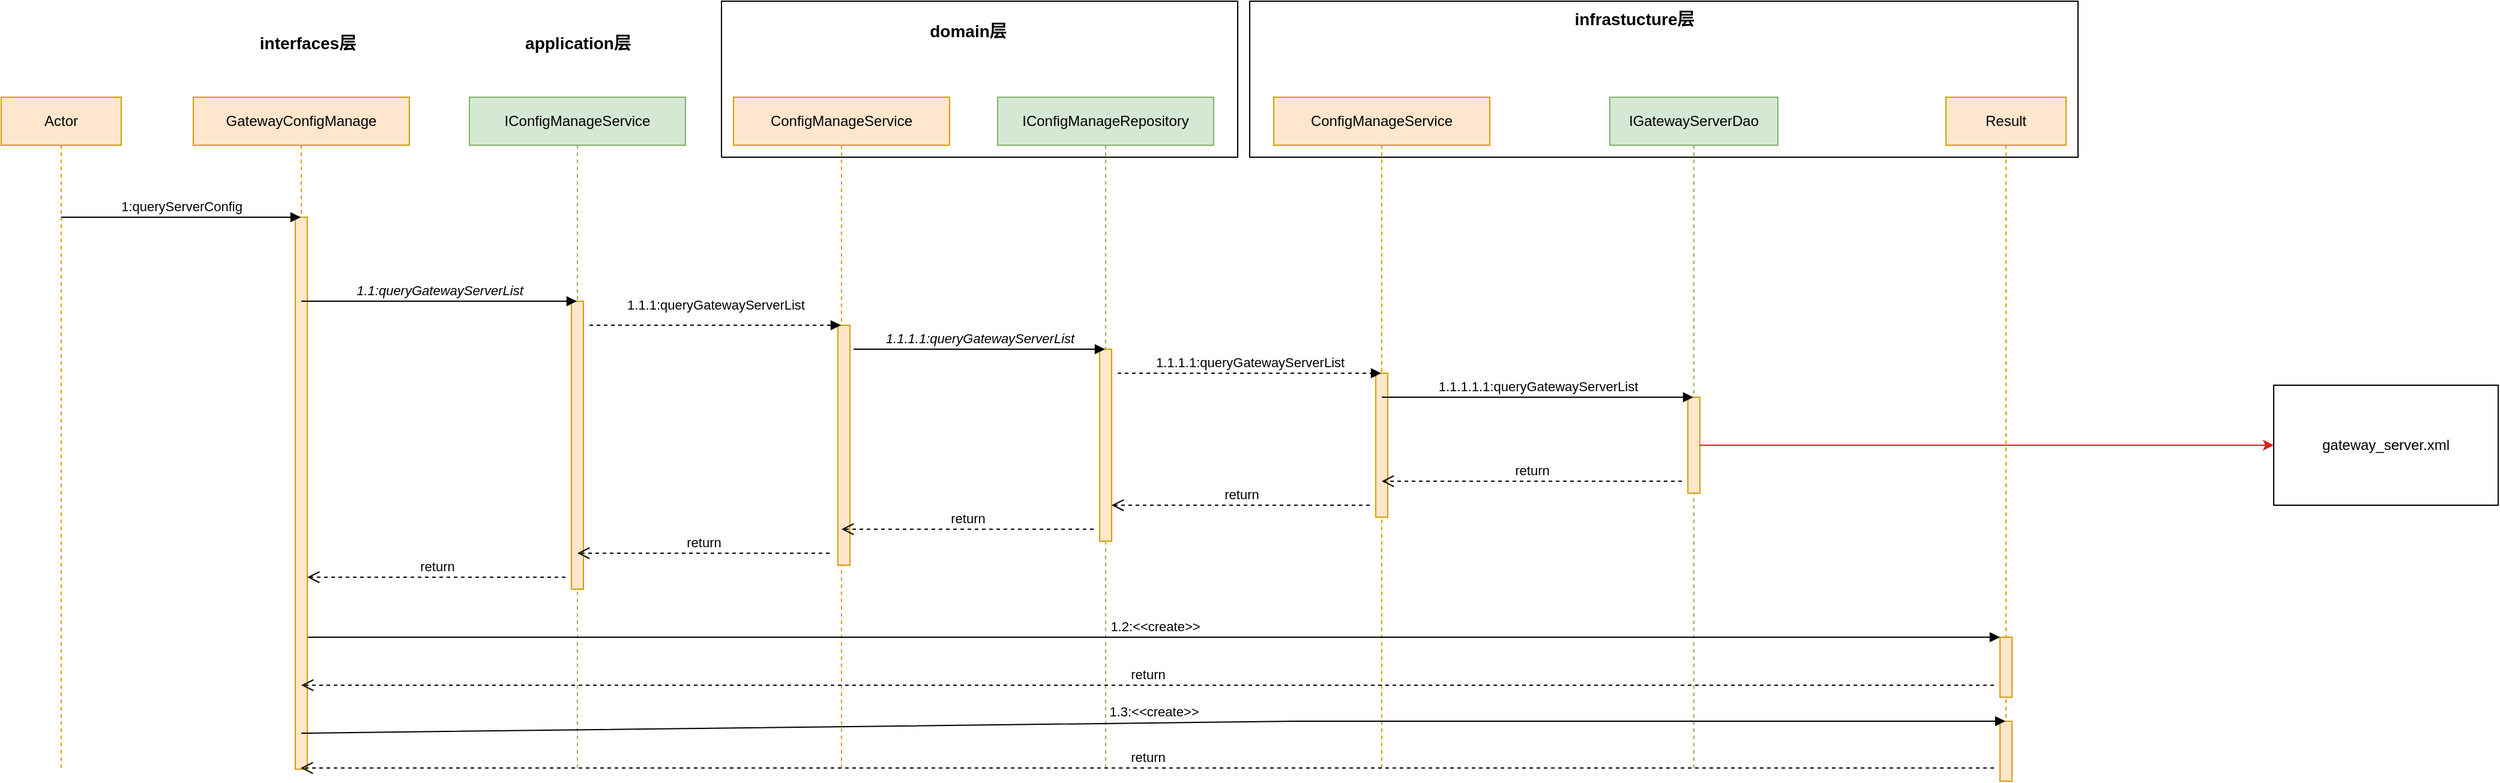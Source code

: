 <mxfile version="24.5.3" type="github">
  <diagram name="第 1 页" id="1k0JbF9F-PYw_30NlD3D">
    <mxGraphModel dx="1434" dy="746" grid="1" gridSize="10" guides="1" tooltips="1" connect="1" arrows="1" fold="1" page="1" pageScale="1" pageWidth="827" pageHeight="1169" math="0" shadow="0">
      <root>
        <mxCell id="0" />
        <mxCell id="1" parent="0" />
        <mxCell id="-76frbuEmS1Os8TAQSA2-15" value="" style="whiteSpace=wrap;html=1;" vertex="1" parent="1">
          <mxGeometry x="1160" y="150" width="690" height="130" as="geometry" />
        </mxCell>
        <mxCell id="-76frbuEmS1Os8TAQSA2-14" value="" style="whiteSpace=wrap;html=1;" vertex="1" parent="1">
          <mxGeometry x="720" y="150" width="430" height="130" as="geometry" />
        </mxCell>
        <mxCell id="-76frbuEmS1Os8TAQSA2-2" value="Actor" style="shape=umlLifeline;perimeter=lifelinePerimeter;whiteSpace=wrap;html=1;container=1;dropTarget=0;collapsible=0;recursiveResize=0;outlineConnect=0;portConstraint=eastwest;newEdgeStyle={&quot;curved&quot;:0,&quot;rounded&quot;:0};fillColor=#ffe6cc;strokeColor=#d79b00;" vertex="1" parent="1">
          <mxGeometry x="120" y="230" width="100" height="560" as="geometry" />
        </mxCell>
        <mxCell id="-76frbuEmS1Os8TAQSA2-3" value="GatewayConfigManage" style="shape=umlLifeline;perimeter=lifelinePerimeter;whiteSpace=wrap;html=1;container=1;dropTarget=0;collapsible=0;recursiveResize=0;outlineConnect=0;portConstraint=eastwest;newEdgeStyle={&quot;curved&quot;:0,&quot;rounded&quot;:0};fillColor=#ffe6cc;strokeColor=#d79b00;" vertex="1" parent="1">
          <mxGeometry x="280" y="230" width="180" height="560" as="geometry" />
        </mxCell>
        <mxCell id="-76frbuEmS1Os8TAQSA2-16" value="" style="html=1;points=[[0,0,0,0,5],[0,1,0,0,-5],[1,0,0,0,5],[1,1,0,0,-5]];perimeter=orthogonalPerimeter;outlineConnect=0;targetShapes=umlLifeline;portConstraint=eastwest;newEdgeStyle={&quot;curved&quot;:0,&quot;rounded&quot;:0};fillColor=#ffe6cc;strokeColor=#d79b00;" vertex="1" parent="-76frbuEmS1Os8TAQSA2-3">
          <mxGeometry x="85" y="100" width="10" height="460" as="geometry" />
        </mxCell>
        <mxCell id="-76frbuEmS1Os8TAQSA2-4" value="IConfigManageService" style="shape=umlLifeline;perimeter=lifelinePerimeter;whiteSpace=wrap;html=1;container=1;dropTarget=0;collapsible=0;recursiveResize=0;outlineConnect=0;portConstraint=eastwest;newEdgeStyle={&quot;curved&quot;:0,&quot;rounded&quot;:0};fillColor=#d5e8d4;strokeColor=#82b366;" vertex="1" parent="1">
          <mxGeometry x="510" y="230" width="180" height="560" as="geometry" />
        </mxCell>
        <mxCell id="-76frbuEmS1Os8TAQSA2-19" value="" style="html=1;points=[[0,0,0,0,5],[0,1,0,0,-5],[1,0,0,0,5],[1,1,0,0,-5]];perimeter=orthogonalPerimeter;outlineConnect=0;targetShapes=umlLifeline;portConstraint=eastwest;newEdgeStyle={&quot;curved&quot;:0,&quot;rounded&quot;:0};fillColor=#ffe6cc;strokeColor=#d79b00;" vertex="1" parent="-76frbuEmS1Os8TAQSA2-4">
          <mxGeometry x="85" y="170" width="10" height="240" as="geometry" />
        </mxCell>
        <mxCell id="-76frbuEmS1Os8TAQSA2-5" value="ConfigManageService" style="shape=umlLifeline;perimeter=lifelinePerimeter;whiteSpace=wrap;html=1;container=1;dropTarget=0;collapsible=0;recursiveResize=0;outlineConnect=0;portConstraint=eastwest;newEdgeStyle={&quot;curved&quot;:0,&quot;rounded&quot;:0};fillColor=#ffe6cc;strokeColor=#d79b00;" vertex="1" parent="1">
          <mxGeometry x="730" y="230" width="180" height="560" as="geometry" />
        </mxCell>
        <mxCell id="-76frbuEmS1Os8TAQSA2-21" value="" style="html=1;points=[[0,0,0,0,5],[0,1,0,0,-5],[1,0,0,0,5],[1,1,0,0,-5]];perimeter=orthogonalPerimeter;outlineConnect=0;targetShapes=umlLifeline;portConstraint=eastwest;newEdgeStyle={&quot;curved&quot;:0,&quot;rounded&quot;:0};fillColor=#ffe6cc;strokeColor=#d79b00;" vertex="1" parent="-76frbuEmS1Os8TAQSA2-5">
          <mxGeometry x="87" y="190" width="10" height="200" as="geometry" />
        </mxCell>
        <mxCell id="-76frbuEmS1Os8TAQSA2-6" value="IConfigManageRepository" style="shape=umlLifeline;perimeter=lifelinePerimeter;whiteSpace=wrap;html=1;container=1;dropTarget=0;collapsible=0;recursiveResize=0;outlineConnect=0;portConstraint=eastwest;newEdgeStyle={&quot;curved&quot;:0,&quot;rounded&quot;:0};fillColor=#d5e8d4;strokeColor=#82b366;" vertex="1" parent="1">
          <mxGeometry x="950" y="230" width="180" height="560" as="geometry" />
        </mxCell>
        <mxCell id="-76frbuEmS1Os8TAQSA2-23" value="" style="html=1;points=[[0,0,0,0,5],[0,1,0,0,-5],[1,0,0,0,5],[1,1,0,0,-5]];perimeter=orthogonalPerimeter;outlineConnect=0;targetShapes=umlLifeline;portConstraint=eastwest;newEdgeStyle={&quot;curved&quot;:0,&quot;rounded&quot;:0};fillColor=#ffe6cc;strokeColor=#d79b00;" vertex="1" parent="-76frbuEmS1Os8TAQSA2-6">
          <mxGeometry x="85" y="210" width="10" height="160" as="geometry" />
        </mxCell>
        <mxCell id="-76frbuEmS1Os8TAQSA2-7" value="ConfigManageService" style="shape=umlLifeline;perimeter=lifelinePerimeter;whiteSpace=wrap;html=1;container=1;dropTarget=0;collapsible=0;recursiveResize=0;outlineConnect=0;portConstraint=eastwest;newEdgeStyle={&quot;curved&quot;:0,&quot;rounded&quot;:0};fillColor=#ffe6cc;strokeColor=#d79b00;" vertex="1" parent="1">
          <mxGeometry x="1180" y="230" width="180" height="560" as="geometry" />
        </mxCell>
        <mxCell id="-76frbuEmS1Os8TAQSA2-24" value="" style="html=1;points=[[0,0,0,0,5],[0,1,0,0,-5],[1,0,0,0,5],[1,1,0,0,-5]];perimeter=orthogonalPerimeter;outlineConnect=0;targetShapes=umlLifeline;portConstraint=eastwest;newEdgeStyle={&quot;curved&quot;:0,&quot;rounded&quot;:0};fillColor=#ffe6cc;strokeColor=#d79b00;" vertex="1" parent="-76frbuEmS1Os8TAQSA2-7">
          <mxGeometry x="85" y="230" width="10" height="120" as="geometry" />
        </mxCell>
        <mxCell id="-76frbuEmS1Os8TAQSA2-8" value="IGatewayServerDao" style="shape=umlLifeline;perimeter=lifelinePerimeter;whiteSpace=wrap;html=1;container=1;dropTarget=0;collapsible=0;recursiveResize=0;outlineConnect=0;portConstraint=eastwest;newEdgeStyle={&quot;curved&quot;:0,&quot;rounded&quot;:0};fillColor=#d5e8d4;strokeColor=#82b366;" vertex="1" parent="1">
          <mxGeometry x="1460" y="230" width="140" height="560" as="geometry" />
        </mxCell>
        <mxCell id="-76frbuEmS1Os8TAQSA2-25" value="" style="html=1;points=[[0,0,0,0,5],[0,1,0,0,-5],[1,0,0,0,5],[1,1,0,0,-5]];perimeter=orthogonalPerimeter;outlineConnect=0;targetShapes=umlLifeline;portConstraint=eastwest;newEdgeStyle={&quot;curved&quot;:0,&quot;rounded&quot;:0};fillColor=#ffe6cc;strokeColor=#d79b00;" vertex="1" parent="-76frbuEmS1Os8TAQSA2-8">
          <mxGeometry x="65" y="250" width="10" height="80" as="geometry" />
        </mxCell>
        <mxCell id="-76frbuEmS1Os8TAQSA2-9" value="Result" style="shape=umlLifeline;perimeter=lifelinePerimeter;whiteSpace=wrap;html=1;container=1;dropTarget=0;collapsible=0;recursiveResize=0;outlineConnect=0;portConstraint=eastwest;newEdgeStyle={&quot;curved&quot;:0,&quot;rounded&quot;:0};fillColor=#ffe6cc;strokeColor=#d79b00;" vertex="1" parent="1">
          <mxGeometry x="1740" y="230" width="100" height="560" as="geometry" />
        </mxCell>
        <mxCell id="-76frbuEmS1Os8TAQSA2-40" value="" style="html=1;points=[[0,0,0,0,5],[0,1,0,0,-5],[1,0,0,0,5],[1,1,0,0,-5]];perimeter=orthogonalPerimeter;outlineConnect=0;targetShapes=umlLifeline;portConstraint=eastwest;newEdgeStyle={&quot;curved&quot;:0,&quot;rounded&quot;:0};fillColor=#ffe6cc;strokeColor=#d79b00;" vertex="1" parent="-76frbuEmS1Os8TAQSA2-9">
          <mxGeometry x="45" y="520" width="10" height="50" as="geometry" />
        </mxCell>
        <mxCell id="-76frbuEmS1Os8TAQSA2-39" value="" style="html=1;points=[[0,0,0,0,5],[0,1,0,0,-5],[1,0,0,0,5],[1,1,0,0,-5]];perimeter=orthogonalPerimeter;outlineConnect=0;targetShapes=umlLifeline;portConstraint=eastwest;newEdgeStyle={&quot;curved&quot;:0,&quot;rounded&quot;:0};fillColor=#ffe6cc;strokeColor=#d79b00;" vertex="1" parent="-76frbuEmS1Os8TAQSA2-9">
          <mxGeometry x="45" y="450" width="10" height="50" as="geometry" />
        </mxCell>
        <mxCell id="-76frbuEmS1Os8TAQSA2-10" value="&lt;b&gt;&lt;font style=&quot;font-size: 14px;&quot;&gt;interfaces层&lt;/font&gt;&lt;/b&gt;" style="text;html=1;align=center;verticalAlign=middle;resizable=0;points=[];autosize=1;strokeColor=none;fillColor=none;" vertex="1" parent="1">
          <mxGeometry x="325" y="170" width="100" height="30" as="geometry" />
        </mxCell>
        <mxCell id="-76frbuEmS1Os8TAQSA2-11" value="&lt;b&gt;&lt;font style=&quot;font-size: 14px;&quot;&gt;application层&lt;/font&gt;&lt;/b&gt;" style="text;html=1;align=center;verticalAlign=middle;resizable=0;points=[];autosize=1;strokeColor=none;fillColor=none;" vertex="1" parent="1">
          <mxGeometry x="545" y="170" width="110" height="30" as="geometry" />
        </mxCell>
        <mxCell id="-76frbuEmS1Os8TAQSA2-12" value="&lt;b&gt;&lt;font style=&quot;font-size: 14px;&quot;&gt;domain层&lt;/font&gt;&lt;/b&gt;" style="text;html=1;align=center;verticalAlign=middle;resizable=0;points=[];autosize=1;strokeColor=none;fillColor=none;" vertex="1" parent="1">
          <mxGeometry x="880" y="160" width="90" height="30" as="geometry" />
        </mxCell>
        <mxCell id="-76frbuEmS1Os8TAQSA2-13" value="&lt;b&gt;&lt;font style=&quot;font-size: 14px;&quot;&gt;infrastucture层&lt;/font&gt;&lt;/b&gt;" style="text;html=1;align=center;verticalAlign=middle;resizable=0;points=[];autosize=1;strokeColor=none;fillColor=none;" vertex="1" parent="1">
          <mxGeometry x="1420" y="150" width="120" height="30" as="geometry" />
        </mxCell>
        <mxCell id="-76frbuEmS1Os8TAQSA2-18" value="1:queryServerConfig" style="html=1;verticalAlign=bottom;endArrow=block;curved=0;rounded=0;" edge="1" parent="1" target="-76frbuEmS1Os8TAQSA2-3">
          <mxGeometry width="80" relative="1" as="geometry">
            <mxPoint x="170" y="330" as="sourcePoint" />
            <mxPoint x="250" y="330" as="targetPoint" />
          </mxGeometry>
        </mxCell>
        <mxCell id="-76frbuEmS1Os8TAQSA2-20" value="&lt;i&gt;1.1:queryGatewayServerList&lt;/i&gt;" style="html=1;verticalAlign=bottom;endArrow=block;curved=0;rounded=0;" edge="1" parent="1" target="-76frbuEmS1Os8TAQSA2-4">
          <mxGeometry width="80" relative="1" as="geometry">
            <mxPoint x="370" y="400" as="sourcePoint" />
            <mxPoint x="450" y="400" as="targetPoint" />
          </mxGeometry>
        </mxCell>
        <mxCell id="-76frbuEmS1Os8TAQSA2-22" value="" style="html=1;verticalAlign=bottom;endArrow=block;curved=0;rounded=0;dashed=1;" edge="1" parent="1" target="-76frbuEmS1Os8TAQSA2-5">
          <mxGeometry width="80" relative="1" as="geometry">
            <mxPoint x="610" y="420" as="sourcePoint" />
            <mxPoint x="690" y="420" as="targetPoint" />
          </mxGeometry>
        </mxCell>
        <mxCell id="-76frbuEmS1Os8TAQSA2-26" value="&lt;i&gt;1.1.1.1:queryGatewayServerList&lt;/i&gt;" style="html=1;verticalAlign=bottom;endArrow=block;curved=0;rounded=0;" edge="1" parent="1" target="-76frbuEmS1Os8TAQSA2-6">
          <mxGeometry width="80" relative="1" as="geometry">
            <mxPoint x="830" y="440" as="sourcePoint" />
            <mxPoint x="910" y="440" as="targetPoint" />
          </mxGeometry>
        </mxCell>
        <mxCell id="-76frbuEmS1Os8TAQSA2-30" value="&lt;span style=&quot;font-size: 11px; background-color: rgb(255, 255, 255);&quot;&gt;1.1.1:queryGatewayServerList&lt;/span&gt;" style="text;html=1;align=center;verticalAlign=middle;resizable=0;points=[];autosize=1;strokeColor=none;fillColor=none;" vertex="1" parent="1">
          <mxGeometry x="630" y="388" width="170" height="30" as="geometry" />
        </mxCell>
        <mxCell id="-76frbuEmS1Os8TAQSA2-31" value="1.1.1.1:queryGatewayServerList" style="html=1;verticalAlign=bottom;endArrow=block;curved=0;rounded=0;dashed=1;" edge="1" parent="1" target="-76frbuEmS1Os8TAQSA2-7">
          <mxGeometry width="80" relative="1" as="geometry">
            <mxPoint x="1050" y="460" as="sourcePoint" />
            <mxPoint x="1130" y="460" as="targetPoint" />
          </mxGeometry>
        </mxCell>
        <mxCell id="-76frbuEmS1Os8TAQSA2-32" value="1.1.1.1.1:queryGatewayServerList" style="html=1;verticalAlign=bottom;endArrow=block;curved=0;rounded=0;" edge="1" parent="1" target="-76frbuEmS1Os8TAQSA2-8">
          <mxGeometry width="80" relative="1" as="geometry">
            <mxPoint x="1270" y="480" as="sourcePoint" />
            <mxPoint x="1350" y="480" as="targetPoint" />
          </mxGeometry>
        </mxCell>
        <mxCell id="-76frbuEmS1Os8TAQSA2-33" value="return" style="html=1;verticalAlign=bottom;endArrow=open;dashed=1;endSize=8;curved=0;rounded=0;" edge="1" parent="1" target="-76frbuEmS1Os8TAQSA2-7">
          <mxGeometry relative="1" as="geometry">
            <mxPoint x="1520" y="550" as="sourcePoint" />
            <mxPoint x="1440" y="550" as="targetPoint" />
          </mxGeometry>
        </mxCell>
        <mxCell id="-76frbuEmS1Os8TAQSA2-34" value="return" style="html=1;verticalAlign=bottom;endArrow=open;dashed=1;endSize=8;curved=0;rounded=0;" edge="1" parent="1" target="-76frbuEmS1Os8TAQSA2-23">
          <mxGeometry relative="1" as="geometry">
            <mxPoint x="1260" y="570" as="sourcePoint" />
            <mxPoint x="1050" y="570" as="targetPoint" />
          </mxGeometry>
        </mxCell>
        <mxCell id="-76frbuEmS1Os8TAQSA2-35" value="return" style="html=1;verticalAlign=bottom;endArrow=open;dashed=1;endSize=8;curved=0;rounded=0;" edge="1" parent="1" target="-76frbuEmS1Os8TAQSA2-5">
          <mxGeometry relative="1" as="geometry">
            <mxPoint x="1030" y="590" as="sourcePoint" />
            <mxPoint x="840" y="590" as="targetPoint" />
          </mxGeometry>
        </mxCell>
        <mxCell id="-76frbuEmS1Os8TAQSA2-36" value="return" style="html=1;verticalAlign=bottom;endArrow=open;dashed=1;endSize=8;curved=0;rounded=0;" edge="1" parent="1" target="-76frbuEmS1Os8TAQSA2-4">
          <mxGeometry relative="1" as="geometry">
            <mxPoint x="810" y="610" as="sourcePoint" />
            <mxPoint x="620" y="610" as="targetPoint" />
          </mxGeometry>
        </mxCell>
        <mxCell id="-76frbuEmS1Os8TAQSA2-37" value="return" style="html=1;verticalAlign=bottom;endArrow=open;dashed=1;endSize=8;curved=0;rounded=0;" edge="1" parent="1" target="-76frbuEmS1Os8TAQSA2-16">
          <mxGeometry relative="1" as="geometry">
            <mxPoint x="590" y="630" as="sourcePoint" />
            <mxPoint x="380" y="630" as="targetPoint" />
          </mxGeometry>
        </mxCell>
        <mxCell id="-76frbuEmS1Os8TAQSA2-38" value="1.2:&amp;lt;&amp;lt;create&amp;gt;&amp;gt;" style="html=1;verticalAlign=bottom;endArrow=block;curved=0;rounded=0;" edge="1" parent="1">
          <mxGeometry width="80" relative="1" as="geometry">
            <mxPoint x="375.5" y="680" as="sourcePoint" />
            <mxPoint x="1785" y="680" as="targetPoint" />
          </mxGeometry>
        </mxCell>
        <mxCell id="-76frbuEmS1Os8TAQSA2-44" value="return" style="html=1;verticalAlign=bottom;endArrow=open;dashed=1;endSize=8;curved=0;rounded=0;" edge="1" parent="1" target="-76frbuEmS1Os8TAQSA2-3">
          <mxGeometry relative="1" as="geometry">
            <mxPoint x="1780" y="720" as="sourcePoint" />
            <mxPoint x="1700" y="720" as="targetPoint" />
          </mxGeometry>
        </mxCell>
        <mxCell id="-76frbuEmS1Os8TAQSA2-45" value="1.3:&amp;lt;&amp;lt;create&amp;gt;&amp;gt;" style="html=1;verticalAlign=bottom;endArrow=block;curved=0;rounded=0;" edge="1" parent="1" target="-76frbuEmS1Os8TAQSA2-9">
          <mxGeometry width="80" relative="1" as="geometry">
            <mxPoint x="370" y="760" as="sourcePoint" />
            <mxPoint x="450" y="760" as="targetPoint" />
            <Array as="points">
              <mxPoint x="1200" y="750" />
            </Array>
          </mxGeometry>
        </mxCell>
        <mxCell id="-76frbuEmS1Os8TAQSA2-46" value="return" style="html=1;verticalAlign=bottom;endArrow=open;dashed=1;endSize=8;curved=0;rounded=0;" edge="1" parent="1">
          <mxGeometry relative="1" as="geometry">
            <mxPoint x="1780" y="789" as="sourcePoint" />
            <mxPoint x="369.5" y="789" as="targetPoint" />
          </mxGeometry>
        </mxCell>
        <mxCell id="-76frbuEmS1Os8TAQSA2-47" value="gateway_server.xml" style="html=1;whiteSpace=wrap;" vertex="1" parent="1">
          <mxGeometry x="2013" y="470" width="187" height="100" as="geometry" />
        </mxCell>
        <mxCell id="-76frbuEmS1Os8TAQSA2-48" style="edgeStyle=orthogonalEdgeStyle;rounded=0;orthogonalLoop=1;jettySize=auto;html=1;curved=0;entryX=0;entryY=0.5;entryDx=0;entryDy=0;strokeColor=#e21d1d;" edge="1" parent="1" source="-76frbuEmS1Os8TAQSA2-25" target="-76frbuEmS1Os8TAQSA2-47">
          <mxGeometry relative="1" as="geometry" />
        </mxCell>
      </root>
    </mxGraphModel>
  </diagram>
</mxfile>

